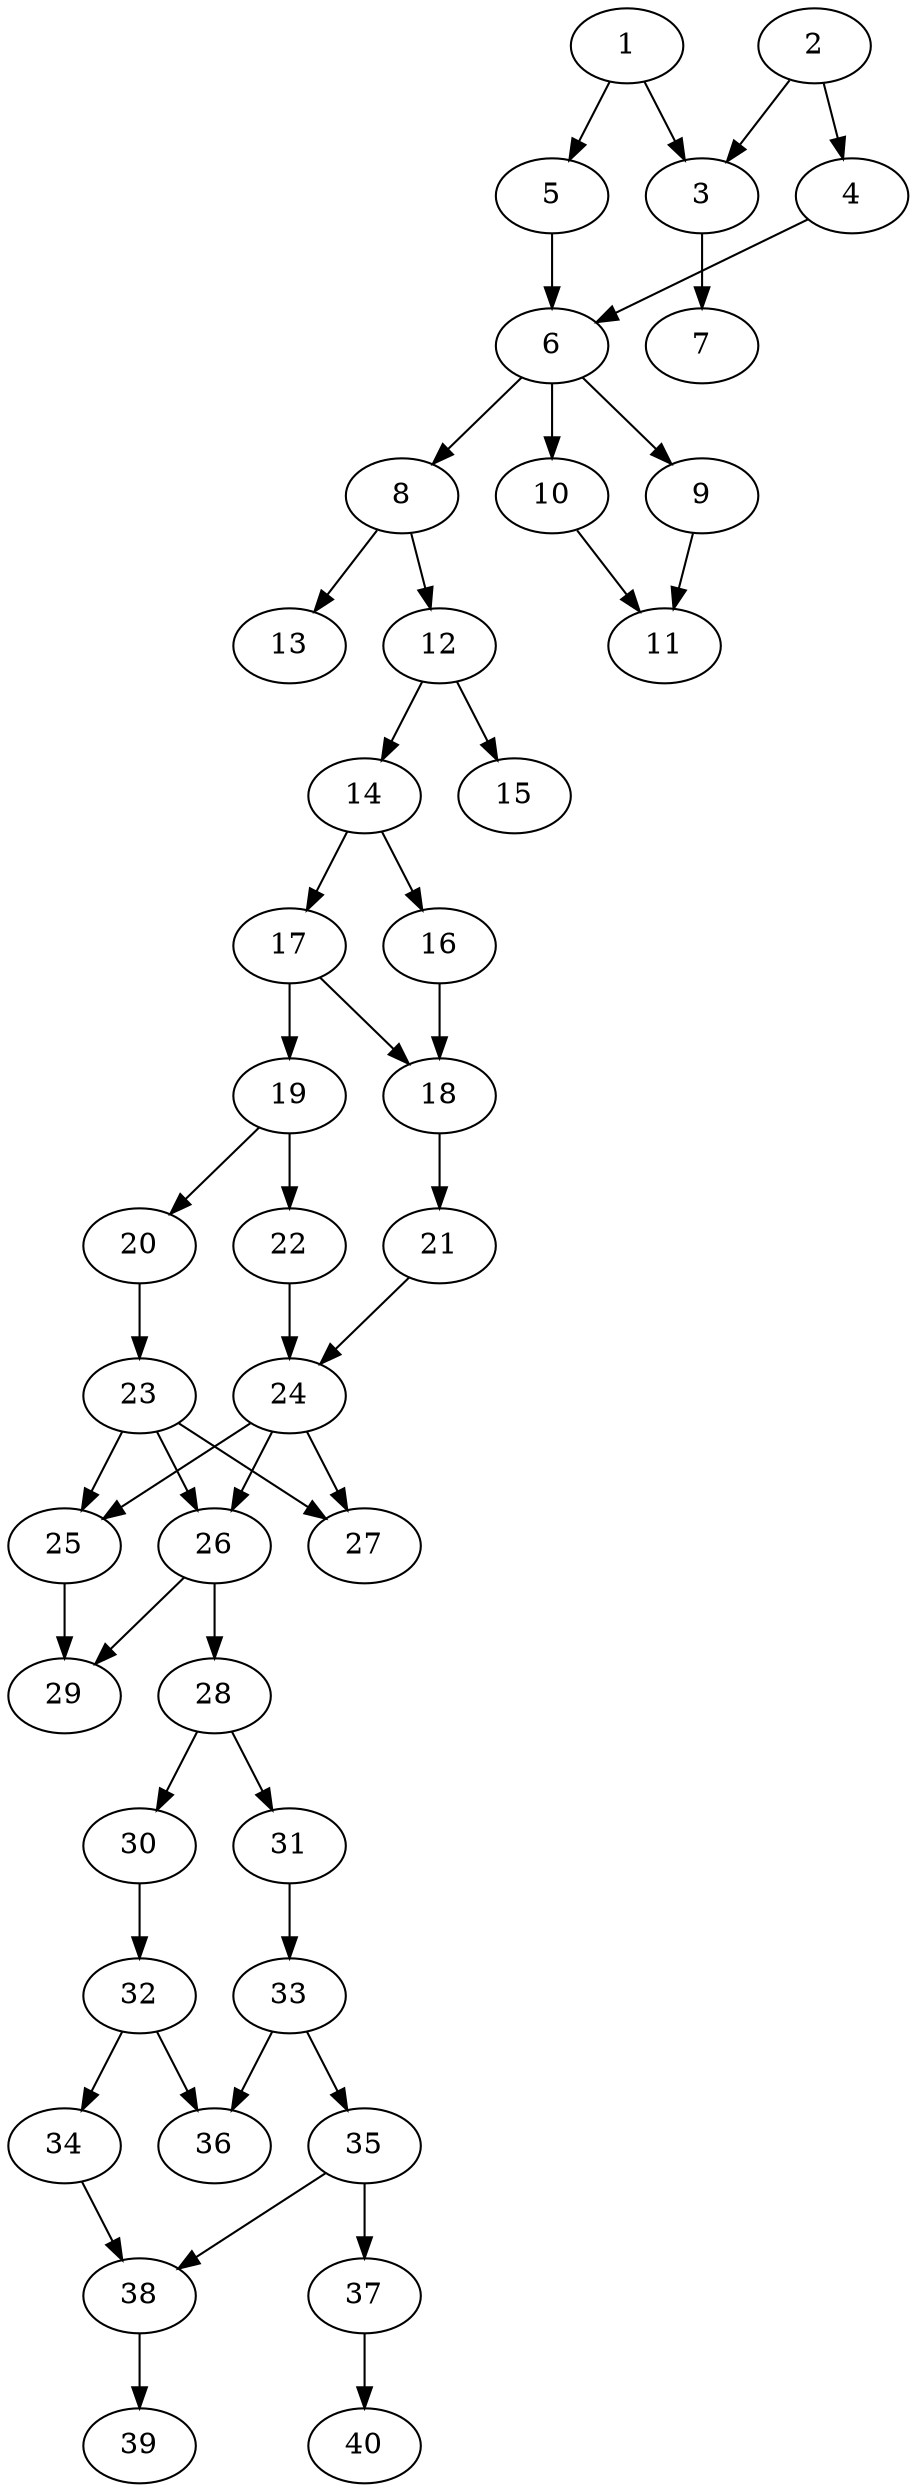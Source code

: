 // DAG automatically generated by daggen at Thu Oct  3 14:06:50 2019
// ./daggen --dot -n 40 --ccr 0.4 --fat 0.3 --regular 0.9 --density 0.6 --mindata 5242880 --maxdata 52428800 
digraph G {
  1 [size="38566400", alpha="0.11", expect_size="15426560"] 
  1 -> 3 [size ="15426560"]
  1 -> 5 [size ="15426560"]
  2 [size="21573120", alpha="0.03", expect_size="8629248"] 
  2 -> 3 [size ="8629248"]
  2 -> 4 [size ="8629248"]
  3 [size="14504960", alpha="0.01", expect_size="5801984"] 
  3 -> 7 [size ="5801984"]
  4 [size="110558720", alpha="0.03", expect_size="44223488"] 
  4 -> 6 [size ="44223488"]
  5 [size="114938880", alpha="0.10", expect_size="45975552"] 
  5 -> 6 [size ="45975552"]
  6 [size="90519040", alpha="0.05", expect_size="36207616"] 
  6 -> 8 [size ="36207616"]
  6 -> 9 [size ="36207616"]
  6 -> 10 [size ="36207616"]
  7 [size="79247360", alpha="0.11", expect_size="31698944"] 
  8 [size="99417600", alpha="0.13", expect_size="39767040"] 
  8 -> 12 [size ="39767040"]
  8 -> 13 [size ="39767040"]
  9 [size="84352000", alpha="0.01", expect_size="33740800"] 
  9 -> 11 [size ="33740800"]
  10 [size="102924800", alpha="0.05", expect_size="41169920"] 
  10 -> 11 [size ="41169920"]
  11 [size="76810240", alpha="0.05", expect_size="30724096"] 
  12 [size="21429760", alpha="0.13", expect_size="8571904"] 
  12 -> 14 [size ="8571904"]
  12 -> 15 [size ="8571904"]
  13 [size="42037760", alpha="0.20", expect_size="16815104"] 
  14 [size="50859520", alpha="0.17", expect_size="20343808"] 
  14 -> 16 [size ="20343808"]
  14 -> 17 [size ="20343808"]
  15 [size="67619840", alpha="0.01", expect_size="27047936"] 
  16 [size="129431040", alpha="0.08", expect_size="51772416"] 
  16 -> 18 [size ="51772416"]
  17 [size="40345600", alpha="0.16", expect_size="16138240"] 
  17 -> 18 [size ="16138240"]
  17 -> 19 [size ="16138240"]
  18 [size="105359360", alpha="0.16", expect_size="42143744"] 
  18 -> 21 [size ="42143744"]
  19 [size="66718720", alpha="0.17", expect_size="26687488"] 
  19 -> 20 [size ="26687488"]
  19 -> 22 [size ="26687488"]
  20 [size="72005120", alpha="0.14", expect_size="28802048"] 
  20 -> 23 [size ="28802048"]
  21 [size="100270080", alpha="0.15", expect_size="40108032"] 
  21 -> 24 [size ="40108032"]
  22 [size="130140160", alpha="0.18", expect_size="52056064"] 
  22 -> 24 [size ="52056064"]
  23 [size="91276800", alpha="0.01", expect_size="36510720"] 
  23 -> 25 [size ="36510720"]
  23 -> 26 [size ="36510720"]
  23 -> 27 [size ="36510720"]
  24 [size="88990720", alpha="0.00", expect_size="35596288"] 
  24 -> 25 [size ="35596288"]
  24 -> 26 [size ="35596288"]
  24 -> 27 [size ="35596288"]
  25 [size="70336000", alpha="0.17", expect_size="28134400"] 
  25 -> 29 [size ="28134400"]
  26 [size="76234240", alpha="0.07", expect_size="30493696"] 
  26 -> 28 [size ="30493696"]
  26 -> 29 [size ="30493696"]
  27 [size="124643840", alpha="0.08", expect_size="49857536"] 
  28 [size="101967360", alpha="0.04", expect_size="40786944"] 
  28 -> 30 [size ="40786944"]
  28 -> 31 [size ="40786944"]
  29 [size="80102400", alpha="0.11", expect_size="32040960"] 
  30 [size="62858240", alpha="0.15", expect_size="25143296"] 
  30 -> 32 [size ="25143296"]
  31 [size="27614720", alpha="0.08", expect_size="11045888"] 
  31 -> 33 [size ="11045888"]
  32 [size="117798400", alpha="0.04", expect_size="47119360"] 
  32 -> 34 [size ="47119360"]
  32 -> 36 [size ="47119360"]
  33 [size="105945600", alpha="0.04", expect_size="42378240"] 
  33 -> 35 [size ="42378240"]
  33 -> 36 [size ="42378240"]
  34 [size="111418880", alpha="0.10", expect_size="44567552"] 
  34 -> 38 [size ="44567552"]
  35 [size="113704960", alpha="0.06", expect_size="45481984"] 
  35 -> 37 [size ="45481984"]
  35 -> 38 [size ="45481984"]
  36 [size="96673280", alpha="0.01", expect_size="38669312"] 
  37 [size="19773440", alpha="0.02", expect_size="7909376"] 
  37 -> 40 [size ="7909376"]
  38 [size="67110400", alpha="0.17", expect_size="26844160"] 
  38 -> 39 [size ="26844160"]
  39 [size="89067520", alpha="0.02", expect_size="35627008"] 
  40 [size="38927360", alpha="0.17", expect_size="15570944"] 
}
